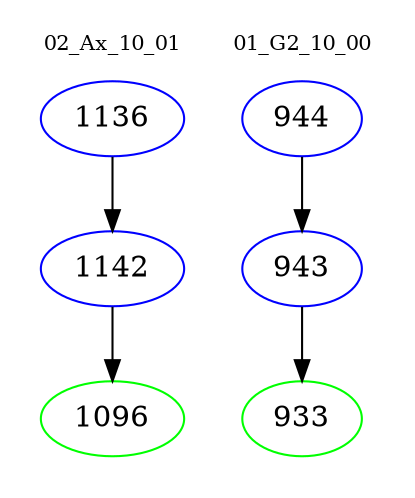 digraph{
subgraph cluster_0 {
color = white
label = "02_Ax_10_01";
fontsize=10;
T0_1136 [label="1136", color="blue"]
T0_1136 -> T0_1142 [color="black"]
T0_1142 [label="1142", color="blue"]
T0_1142 -> T0_1096 [color="black"]
T0_1096 [label="1096", color="green"]
}
subgraph cluster_1 {
color = white
label = "01_G2_10_00";
fontsize=10;
T1_944 [label="944", color="blue"]
T1_944 -> T1_943 [color="black"]
T1_943 [label="943", color="blue"]
T1_943 -> T1_933 [color="black"]
T1_933 [label="933", color="green"]
}
}
